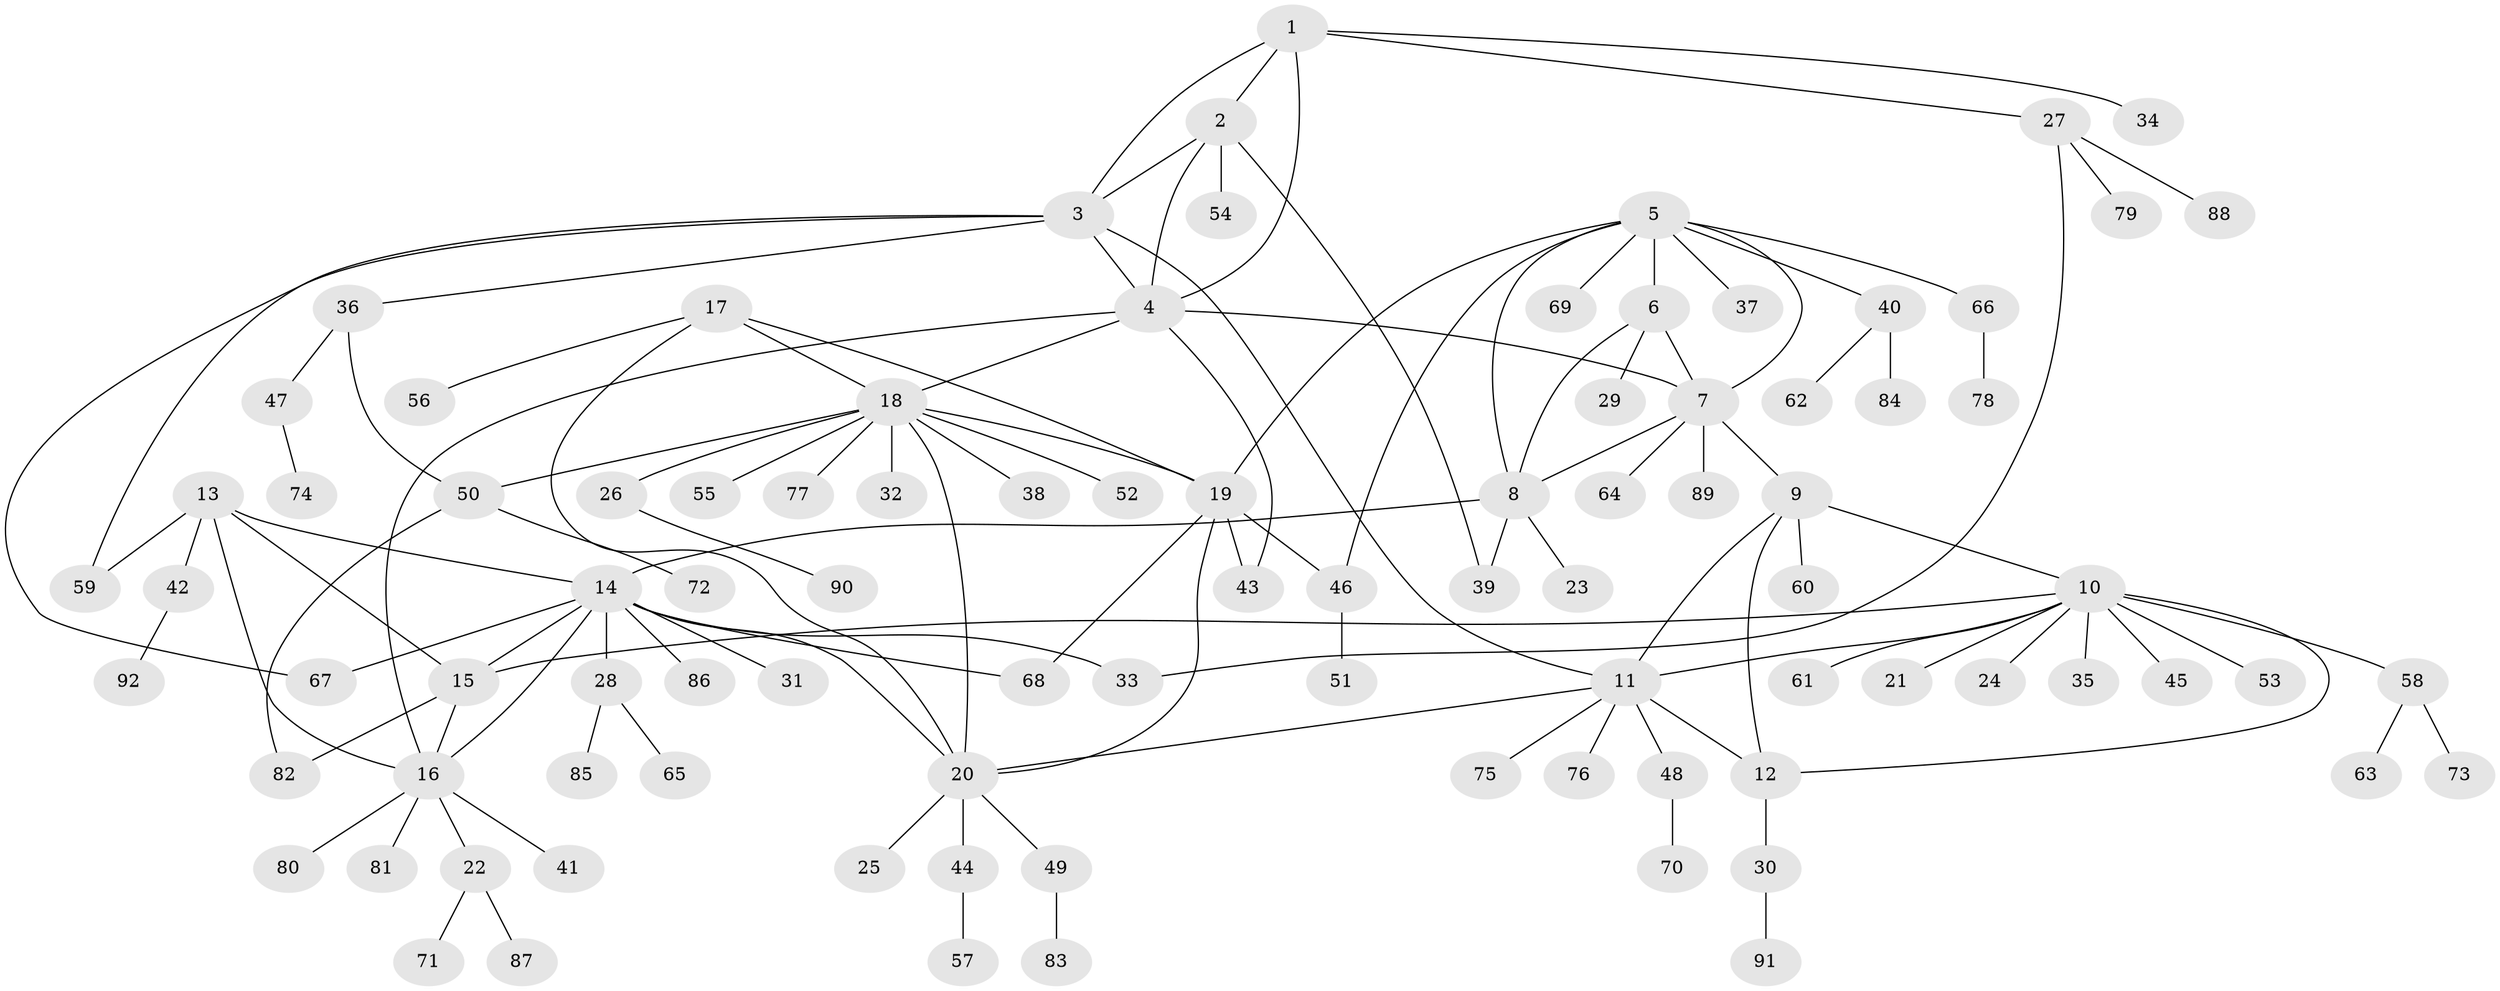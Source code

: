 // Generated by graph-tools (version 1.1) at 2025/02/03/09/25 03:02:36]
// undirected, 92 vertices, 121 edges
graph export_dot {
graph [start="1"]
  node [color=gray90,style=filled];
  1;
  2;
  3;
  4;
  5;
  6;
  7;
  8;
  9;
  10;
  11;
  12;
  13;
  14;
  15;
  16;
  17;
  18;
  19;
  20;
  21;
  22;
  23;
  24;
  25;
  26;
  27;
  28;
  29;
  30;
  31;
  32;
  33;
  34;
  35;
  36;
  37;
  38;
  39;
  40;
  41;
  42;
  43;
  44;
  45;
  46;
  47;
  48;
  49;
  50;
  51;
  52;
  53;
  54;
  55;
  56;
  57;
  58;
  59;
  60;
  61;
  62;
  63;
  64;
  65;
  66;
  67;
  68;
  69;
  70;
  71;
  72;
  73;
  74;
  75;
  76;
  77;
  78;
  79;
  80;
  81;
  82;
  83;
  84;
  85;
  86;
  87;
  88;
  89;
  90;
  91;
  92;
  1 -- 2;
  1 -- 3;
  1 -- 4;
  1 -- 27;
  1 -- 34;
  2 -- 3;
  2 -- 4;
  2 -- 39;
  2 -- 54;
  3 -- 4;
  3 -- 11;
  3 -- 36;
  3 -- 59;
  3 -- 67;
  4 -- 7;
  4 -- 16;
  4 -- 18;
  4 -- 43;
  5 -- 6;
  5 -- 7;
  5 -- 8;
  5 -- 19;
  5 -- 37;
  5 -- 40;
  5 -- 46;
  5 -- 66;
  5 -- 69;
  6 -- 7;
  6 -- 8;
  6 -- 29;
  7 -- 8;
  7 -- 9;
  7 -- 64;
  7 -- 89;
  8 -- 14;
  8 -- 23;
  8 -- 39;
  9 -- 10;
  9 -- 11;
  9 -- 12;
  9 -- 60;
  10 -- 11;
  10 -- 12;
  10 -- 15;
  10 -- 21;
  10 -- 24;
  10 -- 35;
  10 -- 45;
  10 -- 53;
  10 -- 58;
  10 -- 61;
  11 -- 12;
  11 -- 20;
  11 -- 48;
  11 -- 75;
  11 -- 76;
  12 -- 30;
  13 -- 14;
  13 -- 15;
  13 -- 16;
  13 -- 42;
  13 -- 59;
  14 -- 15;
  14 -- 16;
  14 -- 20;
  14 -- 28;
  14 -- 31;
  14 -- 33;
  14 -- 67;
  14 -- 68;
  14 -- 86;
  15 -- 16;
  15 -- 82;
  16 -- 22;
  16 -- 41;
  16 -- 80;
  16 -- 81;
  17 -- 18;
  17 -- 19;
  17 -- 20;
  17 -- 56;
  18 -- 19;
  18 -- 20;
  18 -- 26;
  18 -- 32;
  18 -- 38;
  18 -- 50;
  18 -- 52;
  18 -- 55;
  18 -- 77;
  19 -- 20;
  19 -- 43;
  19 -- 46;
  19 -- 68;
  20 -- 25;
  20 -- 44;
  20 -- 49;
  22 -- 71;
  22 -- 87;
  26 -- 90;
  27 -- 33;
  27 -- 79;
  27 -- 88;
  28 -- 65;
  28 -- 85;
  30 -- 91;
  36 -- 47;
  36 -- 50;
  40 -- 62;
  40 -- 84;
  42 -- 92;
  44 -- 57;
  46 -- 51;
  47 -- 74;
  48 -- 70;
  49 -- 83;
  50 -- 72;
  50 -- 82;
  58 -- 63;
  58 -- 73;
  66 -- 78;
}
